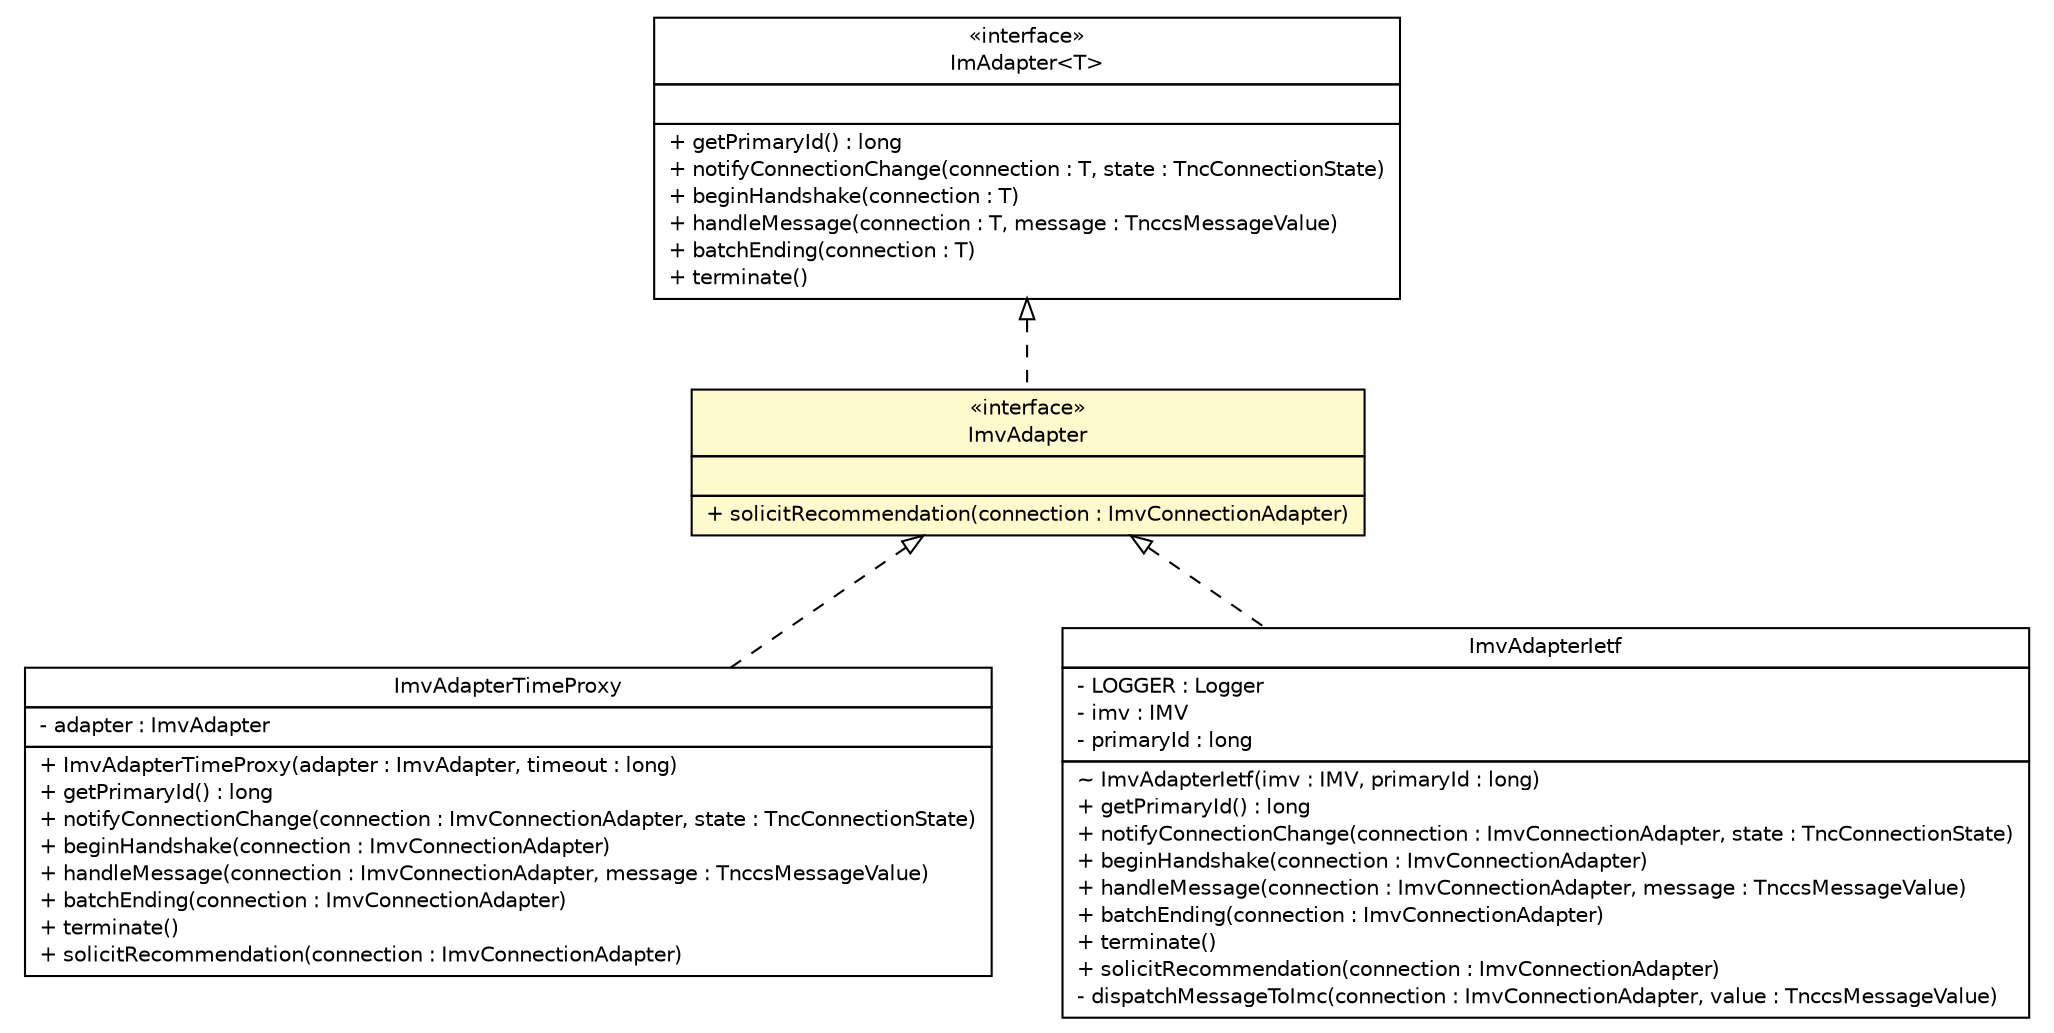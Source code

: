 #!/usr/local/bin/dot
#
# Class diagram 
# Generated by UMLGraph version R5_6 (http://www.umlgraph.org/)
#

digraph G {
	edge [fontname="Helvetica",fontsize=10,labelfontname="Helvetica",labelfontsize=10];
	node [fontname="Helvetica",fontsize=10,shape=plaintext];
	nodesep=0.25;
	ranksep=0.5;
	// de.hsbremen.tc.tnc.tnccs.adapter.im.ImvAdapterTimeProxy
	c23578 [label=<<table title="de.hsbremen.tc.tnc.tnccs.adapter.im.ImvAdapterTimeProxy" border="0" cellborder="1" cellspacing="0" cellpadding="2" port="p" href="./ImvAdapterTimeProxy.html">
		<tr><td><table border="0" cellspacing="0" cellpadding="1">
<tr><td align="center" balign="center"> ImvAdapterTimeProxy </td></tr>
		</table></td></tr>
		<tr><td><table border="0" cellspacing="0" cellpadding="1">
<tr><td align="left" balign="left"> - adapter : ImvAdapter </td></tr>
		</table></td></tr>
		<tr><td><table border="0" cellspacing="0" cellpadding="1">
<tr><td align="left" balign="left"> + ImvAdapterTimeProxy(adapter : ImvAdapter, timeout : long) </td></tr>
<tr><td align="left" balign="left"> + getPrimaryId() : long </td></tr>
<tr><td align="left" balign="left"> + notifyConnectionChange(connection : ImvConnectionAdapter, state : TncConnectionState) </td></tr>
<tr><td align="left" balign="left"> + beginHandshake(connection : ImvConnectionAdapter) </td></tr>
<tr><td align="left" balign="left"> + handleMessage(connection : ImvConnectionAdapter, message : TnccsMessageValue) </td></tr>
<tr><td align="left" balign="left"> + batchEnding(connection : ImvConnectionAdapter) </td></tr>
<tr><td align="left" balign="left"> + terminate() </td></tr>
<tr><td align="left" balign="left"> + solicitRecommendation(connection : ImvConnectionAdapter) </td></tr>
		</table></td></tr>
		</table>>, URL="./ImvAdapterTimeProxy.html", fontname="Helvetica", fontcolor="black", fontsize=10.0];
	// de.hsbremen.tc.tnc.tnccs.adapter.im.ImAdapter<T>
	c23581 [label=<<table title="de.hsbremen.tc.tnc.tnccs.adapter.im.ImAdapter" border="0" cellborder="1" cellspacing="0" cellpadding="2" port="p" href="./ImAdapter.html">
		<tr><td><table border="0" cellspacing="0" cellpadding="1">
<tr><td align="center" balign="center"> &#171;interface&#187; </td></tr>
<tr><td align="center" balign="center"> ImAdapter&lt;T&gt; </td></tr>
		</table></td></tr>
		<tr><td><table border="0" cellspacing="0" cellpadding="1">
<tr><td align="left" balign="left">  </td></tr>
		</table></td></tr>
		<tr><td><table border="0" cellspacing="0" cellpadding="1">
<tr><td align="left" balign="left"> + getPrimaryId() : long </td></tr>
<tr><td align="left" balign="left"> + notifyConnectionChange(connection : T, state : TncConnectionState) </td></tr>
<tr><td align="left" balign="left"> + beginHandshake(connection : T) </td></tr>
<tr><td align="left" balign="left"> + handleMessage(connection : T, message : TnccsMessageValue) </td></tr>
<tr><td align="left" balign="left"> + batchEnding(connection : T) </td></tr>
<tr><td align="left" balign="left"> + terminate() </td></tr>
		</table></td></tr>
		</table>>, URL="./ImAdapter.html", fontname="Helvetica", fontcolor="black", fontsize=10.0];
	// de.hsbremen.tc.tnc.tnccs.adapter.im.ImvAdapterIetf
	c23587 [label=<<table title="de.hsbremen.tc.tnc.tnccs.adapter.im.ImvAdapterIetf" border="0" cellborder="1" cellspacing="0" cellpadding="2" port="p" href="./ImvAdapterIetf.html">
		<tr><td><table border="0" cellspacing="0" cellpadding="1">
<tr><td align="center" balign="center"> ImvAdapterIetf </td></tr>
		</table></td></tr>
		<tr><td><table border="0" cellspacing="0" cellpadding="1">
<tr><td align="left" balign="left"> - LOGGER : Logger </td></tr>
<tr><td align="left" balign="left"> - imv : IMV </td></tr>
<tr><td align="left" balign="left"> - primaryId : long </td></tr>
		</table></td></tr>
		<tr><td><table border="0" cellspacing="0" cellpadding="1">
<tr><td align="left" balign="left"> ~ ImvAdapterIetf(imv : IMV, primaryId : long) </td></tr>
<tr><td align="left" balign="left"> + getPrimaryId() : long </td></tr>
<tr><td align="left" balign="left"> + notifyConnectionChange(connection : ImvConnectionAdapter, state : TncConnectionState) </td></tr>
<tr><td align="left" balign="left"> + beginHandshake(connection : ImvConnectionAdapter) </td></tr>
<tr><td align="left" balign="left"> + handleMessage(connection : ImvConnectionAdapter, message : TnccsMessageValue) </td></tr>
<tr><td align="left" balign="left"> + batchEnding(connection : ImvConnectionAdapter) </td></tr>
<tr><td align="left" balign="left"> + terminate() </td></tr>
<tr><td align="left" balign="left"> + solicitRecommendation(connection : ImvConnectionAdapter) </td></tr>
<tr><td align="left" balign="left"> - dispatchMessageToImc(connection : ImvConnectionAdapter, value : TnccsMessageValue) </td></tr>
		</table></td></tr>
		</table>>, URL="./ImvAdapterIetf.html", fontname="Helvetica", fontcolor="black", fontsize=10.0];
	// de.hsbremen.tc.tnc.tnccs.adapter.im.ImvAdapter
	c23590 [label=<<table title="de.hsbremen.tc.tnc.tnccs.adapter.im.ImvAdapter" border="0" cellborder="1" cellspacing="0" cellpadding="2" port="p" bgcolor="lemonChiffon" href="./ImvAdapter.html">
		<tr><td><table border="0" cellspacing="0" cellpadding="1">
<tr><td align="center" balign="center"> &#171;interface&#187; </td></tr>
<tr><td align="center" balign="center"> ImvAdapter </td></tr>
		</table></td></tr>
		<tr><td><table border="0" cellspacing="0" cellpadding="1">
<tr><td align="left" balign="left">  </td></tr>
		</table></td></tr>
		<tr><td><table border="0" cellspacing="0" cellpadding="1">
<tr><td align="left" balign="left"> + solicitRecommendation(connection : ImvConnectionAdapter) </td></tr>
		</table></td></tr>
		</table>>, URL="./ImvAdapter.html", fontname="Helvetica", fontcolor="black", fontsize=10.0];
	//de.hsbremen.tc.tnc.tnccs.adapter.im.ImvAdapterTimeProxy implements de.hsbremen.tc.tnc.tnccs.adapter.im.ImvAdapter
	c23590:p -> c23578:p [dir=back,arrowtail=empty,style=dashed];
	//de.hsbremen.tc.tnc.tnccs.adapter.im.ImvAdapterIetf implements de.hsbremen.tc.tnc.tnccs.adapter.im.ImvAdapter
	c23590:p -> c23587:p [dir=back,arrowtail=empty,style=dashed];
	//de.hsbremen.tc.tnc.tnccs.adapter.im.ImvAdapter implements de.hsbremen.tc.tnc.tnccs.adapter.im.ImAdapter<T>
	c23581:p -> c23590:p [dir=back,arrowtail=empty,style=dashed];
}

